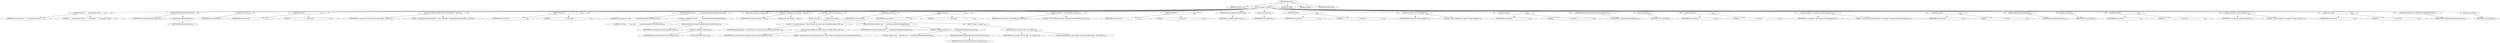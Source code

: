 digraph "doReport" {  
"234" [label = <(METHOD,doReport)<SUB>175</SUB>> ]
"235" [label = <(PARAM,PrintStream out)<SUB>175</SUB>> ]
"236" [label = <(BLOCK,&lt;empty&gt;,&lt;empty&gt;)<SUB>175</SUB>> ]
"237" [label = <(println,out.println(&quot;------- Ant diagnostics report -------&quot;))<SUB>176</SUB>> ]
"238" [label = <(IDENTIFIER,out,out.println(&quot;------- Ant diagnostics report -------&quot;))<SUB>176</SUB>> ]
"239" [label = <(LITERAL,&quot;------- Ant diagnostics report -------&quot;,out.println(&quot;------- Ant diagnostics report -------&quot;))<SUB>176</SUB>> ]
"240" [label = <(println,println(Main.getAntVersion()))<SUB>177</SUB>> ]
"241" [label = <(IDENTIFIER,out,println(Main.getAntVersion()))<SUB>177</SUB>> ]
"242" [label = <(getAntVersion,getAntVersion())<SUB>177</SUB>> ]
"243" [label = <(IDENTIFIER,Main,getAntVersion())<SUB>177</SUB>> ]
"244" [label = <(println,out.println())<SUB>178</SUB>> ]
"245" [label = <(IDENTIFIER,out,out.println())<SUB>178</SUB>> ]
"246" [label = <(println,out.println(&quot;-------------------------------------------&quot;))<SUB>179</SUB>> ]
"247" [label = <(IDENTIFIER,out,out.println(&quot;-------------------------------------------&quot;))<SUB>179</SUB>> ]
"248" [label = <(LITERAL,&quot;-------------------------------------------&quot;,out.println(&quot;-------------------------------------------&quot;))<SUB>179</SUB>> ]
"249" [label = <(println,out.println(&quot; Implementation Version (JDK1.2+ only)&quot;))<SUB>180</SUB>> ]
"250" [label = <(IDENTIFIER,out,out.println(&quot; Implementation Version (JDK1.2+ only)&quot;))<SUB>180</SUB>> ]
"251" [label = <(LITERAL,&quot; Implementation Version (JDK1.2+ only)&quot;,out.println(&quot; Implementation Version (JDK1.2+ only)&quot;))<SUB>180</SUB>> ]
"252" [label = <(println,out.println(&quot;-------------------------------------------&quot;))<SUB>181</SUB>> ]
"253" [label = <(IDENTIFIER,out,out.println(&quot;-------------------------------------------&quot;))<SUB>181</SUB>> ]
"254" [label = <(LITERAL,&quot;-------------------------------------------&quot;,out.println(&quot;-------------------------------------------&quot;))<SUB>181</SUB>> ]
"255" [label = <(println,println(&quot;core tasks     : &quot; + getImplementationVersion(Main.class)))<SUB>182</SUB>> ]
"256" [label = <(IDENTIFIER,out,println(&quot;core tasks     : &quot; + getImplementationVersion(Main.class)))<SUB>182</SUB>> ]
"257" [label = <(&lt;operator&gt;.addition,&quot;core tasks     : &quot; + getImplementationVersion(Main.class))<SUB>182</SUB>> ]
"258" [label = <(LITERAL,&quot;core tasks     : &quot;,&quot;core tasks     : &quot; + getImplementationVersion(Main.class))<SUB>182</SUB>> ]
"259" [label = <(getImplementationVersion,getImplementationVersion(Main.class))<SUB>182</SUB>> ]
"260" [label = <(IDENTIFIER,this,getImplementationVersion(Main.class))<SUB>182</SUB>> ]
"261" [label = <(&lt;operator&gt;.fieldAccess,Main.class)<SUB>182</SUB>> ]
"262" [label = <(IDENTIFIER,Main,getImplementationVersion(Main.class))<SUB>182</SUB>> ]
"263" [label = <(FIELD_IDENTIFIER,class,class)<SUB>182</SUB>> ]
"264" [label = <(LOCAL,Class optional: java.lang.Class)> ]
"265" [label = <(&lt;operator&gt;.assignment,Class optional = null)<SUB>184</SUB>> ]
"266" [label = <(IDENTIFIER,optional,Class optional = null)<SUB>184</SUB>> ]
"267" [label = <(LITERAL,null,Class optional = null)<SUB>184</SUB>> ]
"268" [label = <(CONTROL_STRUCTURE,try,try)<SUB>185</SUB>> ]
"269" [label = <(BLOCK,try,try)<SUB>185</SUB>> ]
"270" [label = <(&lt;operator&gt;.assignment,optional = Class.forName(&quot;org.apache.tools.ant.taskdefs.optional.Test&quot;))<SUB>186</SUB>> ]
"271" [label = <(IDENTIFIER,optional,optional = Class.forName(&quot;org.apache.tools.ant.taskdefs.optional.Test&quot;))<SUB>186</SUB>> ]
"272" [label = <(forName,Class.forName(&quot;org.apache.tools.ant.taskdefs.optional.Test&quot;))<SUB>186</SUB>> ]
"273" [label = <(IDENTIFIER,Class,Class.forName(&quot;org.apache.tools.ant.taskdefs.optional.Test&quot;))<SUB>186</SUB>> ]
"274" [label = <(LITERAL,&quot;org.apache.tools.ant.taskdefs.optional.Test&quot;,Class.forName(&quot;org.apache.tools.ant.taskdefs.optional.Test&quot;))<SUB>187</SUB>> ]
"275" [label = <(println,out.println(&quot;optional tasks : &quot; + getImplementationVersion(optional)))<SUB>188</SUB>> ]
"276" [label = <(IDENTIFIER,out,out.println(&quot;optional tasks : &quot; + getImplementationVersion(optional)))<SUB>188</SUB>> ]
"277" [label = <(&lt;operator&gt;.addition,&quot;optional tasks : &quot; + getImplementationVersion(optional))<SUB>188</SUB>> ]
"278" [label = <(LITERAL,&quot;optional tasks : &quot;,&quot;optional tasks : &quot; + getImplementationVersion(optional))<SUB>188</SUB>> ]
"279" [label = <(getImplementationVersion,getImplementationVersion(optional))<SUB>188</SUB>> ]
"280" [label = <(IDENTIFIER,optional,getImplementationVersion(optional))<SUB>188</SUB>> ]
"281" [label = <(BLOCK,catch,catch)> ]
"282" [label = <(BLOCK,&lt;empty&gt;,&lt;empty&gt;)<SUB>189</SUB>> ]
"283" [label = <(println,out.println(&quot;optional tasks : not available&quot;))<SUB>190</SUB>> ]
"284" [label = <(IDENTIFIER,out,out.println(&quot;optional tasks : not available&quot;))<SUB>190</SUB>> ]
"285" [label = <(LITERAL,&quot;optional tasks : not available&quot;,out.println(&quot;optional tasks : not available&quot;))<SUB>190</SUB>> ]
"286" [label = <(println,out.println())<SUB>193</SUB>> ]
"287" [label = <(IDENTIFIER,out,out.println())<SUB>193</SUB>> ]
"288" [label = <(println,out.println(&quot;-------------------------------------------&quot;))<SUB>194</SUB>> ]
"289" [label = <(IDENTIFIER,out,out.println(&quot;-------------------------------------------&quot;))<SUB>194</SUB>> ]
"290" [label = <(LITERAL,&quot;-------------------------------------------&quot;,out.println(&quot;-------------------------------------------&quot;))<SUB>194</SUB>> ]
"291" [label = <(println,out.println(&quot; ANT_HOME/lib jar listing&quot;))<SUB>195</SUB>> ]
"292" [label = <(IDENTIFIER,out,out.println(&quot; ANT_HOME/lib jar listing&quot;))<SUB>195</SUB>> ]
"293" [label = <(LITERAL,&quot; ANT_HOME/lib jar listing&quot;,out.println(&quot; ANT_HOME/lib jar listing&quot;))<SUB>195</SUB>> ]
"294" [label = <(println,out.println(&quot;-------------------------------------------&quot;))<SUB>196</SUB>> ]
"295" [label = <(IDENTIFIER,out,out.println(&quot;-------------------------------------------&quot;))<SUB>196</SUB>> ]
"296" [label = <(LITERAL,&quot;-------------------------------------------&quot;,out.println(&quot;-------------------------------------------&quot;))<SUB>196</SUB>> ]
"297" [label = <(doReportLibraries,doReportLibraries(out))<SUB>197</SUB>> ]
"298" [label = <(IDENTIFIER,out,doReportLibraries(out))<SUB>197</SUB>> ]
"299" [label = <(println,out.println())<SUB>199</SUB>> ]
"300" [label = <(IDENTIFIER,out,out.println())<SUB>199</SUB>> ]
"301" [label = <(println,out.println(&quot;-------------------------------------------&quot;))<SUB>200</SUB>> ]
"302" [label = <(IDENTIFIER,out,out.println(&quot;-------------------------------------------&quot;))<SUB>200</SUB>> ]
"303" [label = <(LITERAL,&quot;-------------------------------------------&quot;,out.println(&quot;-------------------------------------------&quot;))<SUB>200</SUB>> ]
"304" [label = <(println,out.println(&quot; Tasks availability&quot;))<SUB>201</SUB>> ]
"305" [label = <(IDENTIFIER,out,out.println(&quot; Tasks availability&quot;))<SUB>201</SUB>> ]
"306" [label = <(LITERAL,&quot; Tasks availability&quot;,out.println(&quot; Tasks availability&quot;))<SUB>201</SUB>> ]
"307" [label = <(println,out.println(&quot;-------------------------------------------&quot;))<SUB>202</SUB>> ]
"308" [label = <(IDENTIFIER,out,out.println(&quot;-------------------------------------------&quot;))<SUB>202</SUB>> ]
"309" [label = <(LITERAL,&quot;-------------------------------------------&quot;,out.println(&quot;-------------------------------------------&quot;))<SUB>202</SUB>> ]
"310" [label = <(doReportTasksAvailability,doReportTasksAvailability(out))<SUB>203</SUB>> ]
"311" [label = <(IDENTIFIER,out,doReportTasksAvailability(out))<SUB>203</SUB>> ]
"312" [label = <(println,out.println())<SUB>205</SUB>> ]
"313" [label = <(IDENTIFIER,out,out.println())<SUB>205</SUB>> ]
"314" [label = <(println,out.println(&quot;-------------------------------------------&quot;))<SUB>206</SUB>> ]
"315" [label = <(IDENTIFIER,out,out.println(&quot;-------------------------------------------&quot;))<SUB>206</SUB>> ]
"316" [label = <(LITERAL,&quot;-------------------------------------------&quot;,out.println(&quot;-------------------------------------------&quot;))<SUB>206</SUB>> ]
"317" [label = <(println,out.println(&quot; org.apache.env.Which diagnostics&quot;))<SUB>207</SUB>> ]
"318" [label = <(IDENTIFIER,out,out.println(&quot; org.apache.env.Which diagnostics&quot;))<SUB>207</SUB>> ]
"319" [label = <(LITERAL,&quot; org.apache.env.Which diagnostics&quot;,out.println(&quot; org.apache.env.Which diagnostics&quot;))<SUB>207</SUB>> ]
"320" [label = <(println,out.println(&quot;-------------------------------------------&quot;))<SUB>208</SUB>> ]
"321" [label = <(IDENTIFIER,out,out.println(&quot;-------------------------------------------&quot;))<SUB>208</SUB>> ]
"322" [label = <(LITERAL,&quot;-------------------------------------------&quot;,out.println(&quot;-------------------------------------------&quot;))<SUB>208</SUB>> ]
"323" [label = <(doReportWhich,doReportWhich(out))<SUB>209</SUB>> ]
"324" [label = <(IDENTIFIER,out,doReportWhich(out))<SUB>209</SUB>> ]
"325" [label = <(println,out.println())<SUB>211</SUB>> ]
"326" [label = <(IDENTIFIER,out,out.println())<SUB>211</SUB>> ]
"327" [label = <(println,out.println(&quot;-------------------------------------------&quot;))<SUB>212</SUB>> ]
"328" [label = <(IDENTIFIER,out,out.println(&quot;-------------------------------------------&quot;))<SUB>212</SUB>> ]
"329" [label = <(LITERAL,&quot;-------------------------------------------&quot;,out.println(&quot;-------------------------------------------&quot;))<SUB>212</SUB>> ]
"330" [label = <(println,out.println(&quot; System properties&quot;))<SUB>213</SUB>> ]
"331" [label = <(IDENTIFIER,out,out.println(&quot; System properties&quot;))<SUB>213</SUB>> ]
"332" [label = <(LITERAL,&quot; System properties&quot;,out.println(&quot; System properties&quot;))<SUB>213</SUB>> ]
"333" [label = <(println,out.println(&quot;-------------------------------------------&quot;))<SUB>214</SUB>> ]
"334" [label = <(IDENTIFIER,out,out.println(&quot;-------------------------------------------&quot;))<SUB>214</SUB>> ]
"335" [label = <(LITERAL,&quot;-------------------------------------------&quot;,out.println(&quot;-------------------------------------------&quot;))<SUB>214</SUB>> ]
"336" [label = <(doReportSystemProperties,doReportSystemProperties(out))<SUB>215</SUB>> ]
"337" [label = <(IDENTIFIER,out,doReportSystemProperties(out))<SUB>215</SUB>> ]
"338" [label = <(println,out.println())<SUB>217</SUB>> ]
"339" [label = <(IDENTIFIER,out,out.println())<SUB>217</SUB>> ]
"340" [label = <(MODIFIER,PUBLIC)> ]
"341" [label = <(MODIFIER,STATIC)> ]
"342" [label = <(METHOD_RETURN,void)<SUB>175</SUB>> ]
  "234" -> "235" 
  "234" -> "236" 
  "234" -> "340" 
  "234" -> "341" 
  "234" -> "342" 
  "236" -> "237" 
  "236" -> "240" 
  "236" -> "244" 
  "236" -> "246" 
  "236" -> "249" 
  "236" -> "252" 
  "236" -> "255" 
  "236" -> "264" 
  "236" -> "265" 
  "236" -> "268" 
  "236" -> "286" 
  "236" -> "288" 
  "236" -> "291" 
  "236" -> "294" 
  "236" -> "297" 
  "236" -> "299" 
  "236" -> "301" 
  "236" -> "304" 
  "236" -> "307" 
  "236" -> "310" 
  "236" -> "312" 
  "236" -> "314" 
  "236" -> "317" 
  "236" -> "320" 
  "236" -> "323" 
  "236" -> "325" 
  "236" -> "327" 
  "236" -> "330" 
  "236" -> "333" 
  "236" -> "336" 
  "236" -> "338" 
  "237" -> "238" 
  "237" -> "239" 
  "240" -> "241" 
  "240" -> "242" 
  "242" -> "243" 
  "244" -> "245" 
  "246" -> "247" 
  "246" -> "248" 
  "249" -> "250" 
  "249" -> "251" 
  "252" -> "253" 
  "252" -> "254" 
  "255" -> "256" 
  "255" -> "257" 
  "257" -> "258" 
  "257" -> "259" 
  "259" -> "260" 
  "259" -> "261" 
  "261" -> "262" 
  "261" -> "263" 
  "265" -> "266" 
  "265" -> "267" 
  "268" -> "269" 
  "268" -> "281" 
  "269" -> "270" 
  "269" -> "275" 
  "270" -> "271" 
  "270" -> "272" 
  "272" -> "273" 
  "272" -> "274" 
  "275" -> "276" 
  "275" -> "277" 
  "277" -> "278" 
  "277" -> "279" 
  "279" -> "280" 
  "281" -> "282" 
  "282" -> "283" 
  "283" -> "284" 
  "283" -> "285" 
  "286" -> "287" 
  "288" -> "289" 
  "288" -> "290" 
  "291" -> "292" 
  "291" -> "293" 
  "294" -> "295" 
  "294" -> "296" 
  "297" -> "298" 
  "299" -> "300" 
  "301" -> "302" 
  "301" -> "303" 
  "304" -> "305" 
  "304" -> "306" 
  "307" -> "308" 
  "307" -> "309" 
  "310" -> "311" 
  "312" -> "313" 
  "314" -> "315" 
  "314" -> "316" 
  "317" -> "318" 
  "317" -> "319" 
  "320" -> "321" 
  "320" -> "322" 
  "323" -> "324" 
  "325" -> "326" 
  "327" -> "328" 
  "327" -> "329" 
  "330" -> "331" 
  "330" -> "332" 
  "333" -> "334" 
  "333" -> "335" 
  "336" -> "337" 
  "338" -> "339" 
}
